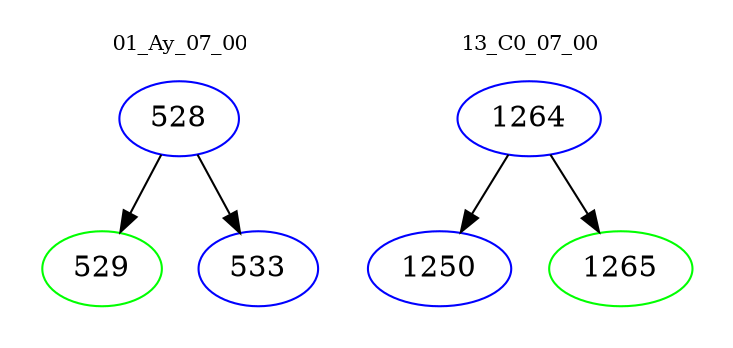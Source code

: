 digraph{
subgraph cluster_0 {
color = white
label = "01_Ay_07_00";
fontsize=10;
T0_528 [label="528", color="blue"]
T0_528 -> T0_529 [color="black"]
T0_529 [label="529", color="green"]
T0_528 -> T0_533 [color="black"]
T0_533 [label="533", color="blue"]
}
subgraph cluster_1 {
color = white
label = "13_C0_07_00";
fontsize=10;
T1_1264 [label="1264", color="blue"]
T1_1264 -> T1_1250 [color="black"]
T1_1250 [label="1250", color="blue"]
T1_1264 -> T1_1265 [color="black"]
T1_1265 [label="1265", color="green"]
}
}
